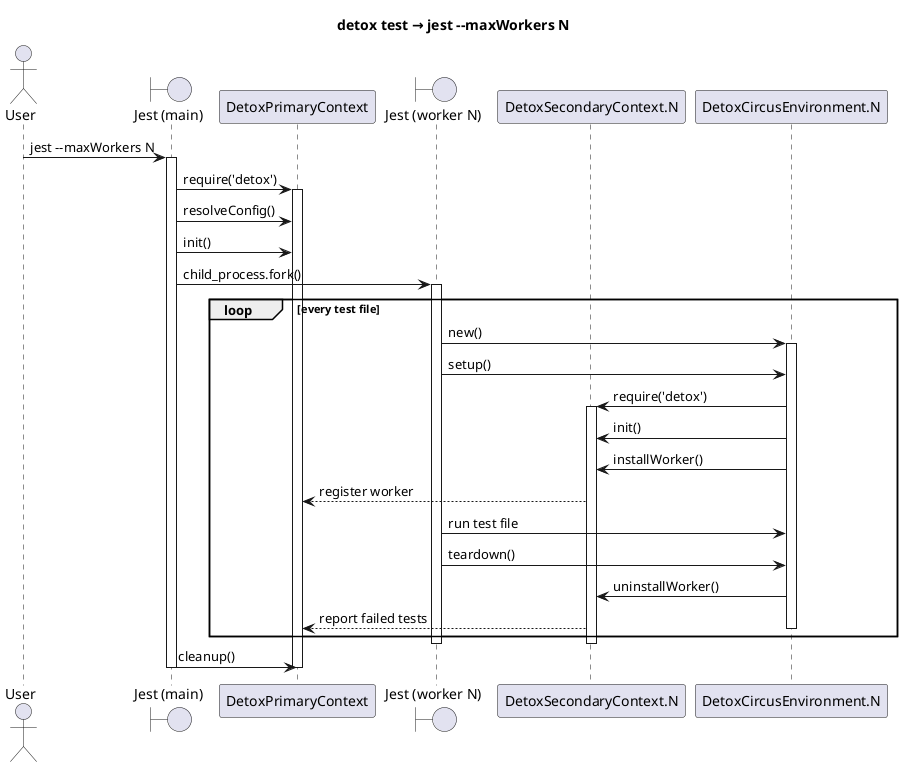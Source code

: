 @startuml

title "detox test → jest --maxWorkers N"

actor User
boundary "Jest (main)" as Jest0
participant "DetoxPrimaryContext" as Pri
boundary "Jest (worker N)" as JestN
participant "DetoxSecondaryContext.N" as Sec
participant "DetoxCircusEnvironment.N" as Env

User -> Jest0: jest --maxWorkers N
activate Jest0
Jest0 -> Pri: require('detox')
activate Pri
Jest0 -> Pri: resolveConfig()
Jest0 -> Pri: init()
Jest0 -> JestN: child_process.fork()
activate JestN
loop every test file
  JestN -> Env: new()
  activate Env
  JestN -> Env: setup()
  Env -> Sec: require('detox')
  activate Sec
  Env -> Sec: init()
  Env -> Sec: installWorker()
  Sec --> Pri: register worker
  JestN -> Env: run test file
  JestN -> Env: teardown()
  Env -> Sec: uninstallWorker()
  Sec --> Pri: report failed tests
  deactivate Env
end loop
deactivate Sec
deactivate JestN
Jest0 -> Pri: cleanup()
deactivate Pri
deactivate Jest0

@enduml
